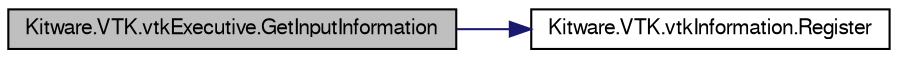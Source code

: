 digraph G
{
  bgcolor="transparent";
  edge [fontname="FreeSans",fontsize="10",labelfontname="FreeSans",labelfontsize="10"];
  node [fontname="FreeSans",fontsize="10",shape=record];
  rankdir="LR";
  Node1 [label="Kitware.VTK.vtkExecutive.GetInputInformation",height=0.2,width=0.4,color="black", fillcolor="grey75", style="filled" fontcolor="black"];
  Node1 -> Node2 [color="midnightblue",fontsize="10",style="solid",fontname="FreeSans"];
  Node2 [label="Kitware.VTK.vtkInformation.Register",height=0.2,width=0.4,color="black",URL="$class_kitware_1_1_v_t_k_1_1vtk_information.html#a36db2fdc10d94a9ca1cf8e3dd3de91d7",tooltip="Initiate garbage collection when a reference is removed."];
}
